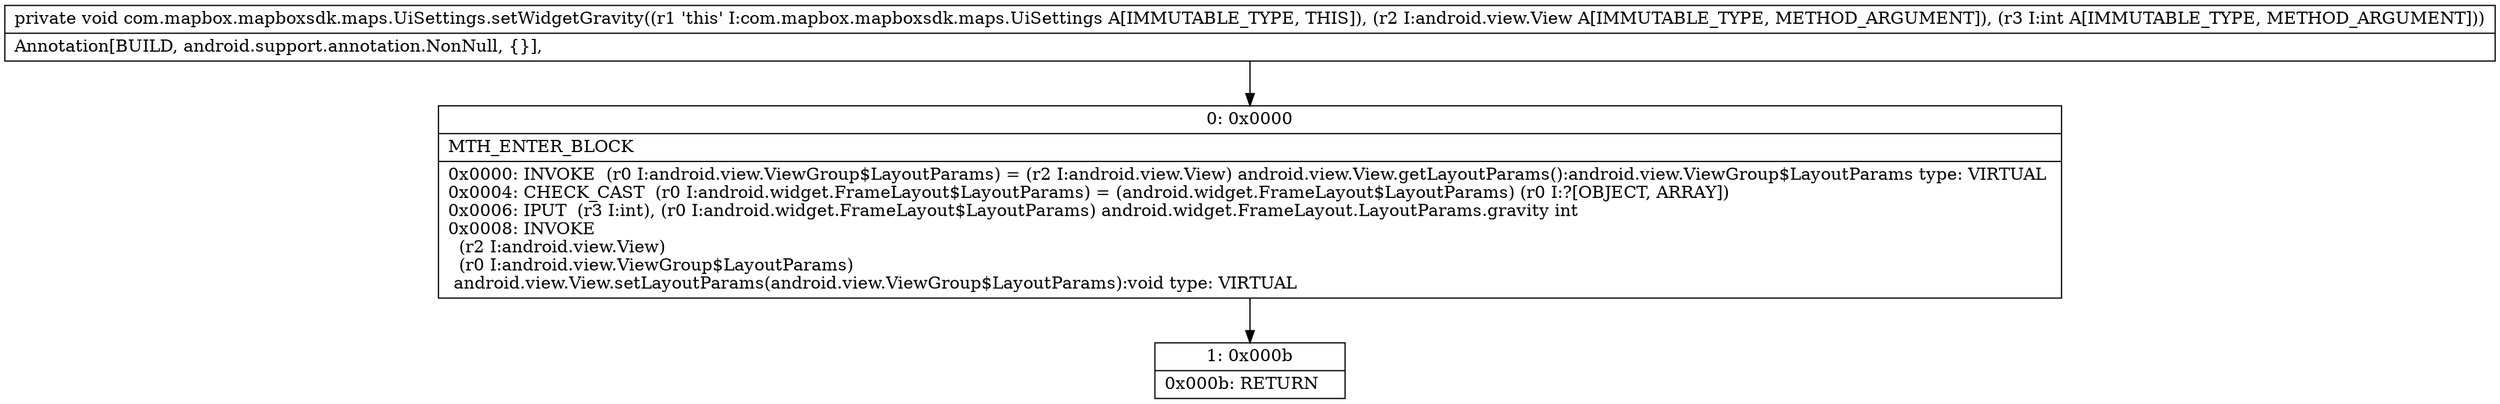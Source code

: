 digraph "CFG forcom.mapbox.mapboxsdk.maps.UiSettings.setWidgetGravity(Landroid\/view\/View;I)V" {
Node_0 [shape=record,label="{0\:\ 0x0000|MTH_ENTER_BLOCK\l|0x0000: INVOKE  (r0 I:android.view.ViewGroup$LayoutParams) = (r2 I:android.view.View) android.view.View.getLayoutParams():android.view.ViewGroup$LayoutParams type: VIRTUAL \l0x0004: CHECK_CAST  (r0 I:android.widget.FrameLayout$LayoutParams) = (android.widget.FrameLayout$LayoutParams) (r0 I:?[OBJECT, ARRAY]) \l0x0006: IPUT  (r3 I:int), (r0 I:android.widget.FrameLayout$LayoutParams) android.widget.FrameLayout.LayoutParams.gravity int \l0x0008: INVOKE  \l  (r2 I:android.view.View)\l  (r0 I:android.view.ViewGroup$LayoutParams)\l android.view.View.setLayoutParams(android.view.ViewGroup$LayoutParams):void type: VIRTUAL \l}"];
Node_1 [shape=record,label="{1\:\ 0x000b|0x000b: RETURN   \l}"];
MethodNode[shape=record,label="{private void com.mapbox.mapboxsdk.maps.UiSettings.setWidgetGravity((r1 'this' I:com.mapbox.mapboxsdk.maps.UiSettings A[IMMUTABLE_TYPE, THIS]), (r2 I:android.view.View A[IMMUTABLE_TYPE, METHOD_ARGUMENT]), (r3 I:int A[IMMUTABLE_TYPE, METHOD_ARGUMENT]))  | Annotation[BUILD, android.support.annotation.NonNull, \{\}], \l}"];
MethodNode -> Node_0;
Node_0 -> Node_1;
}

